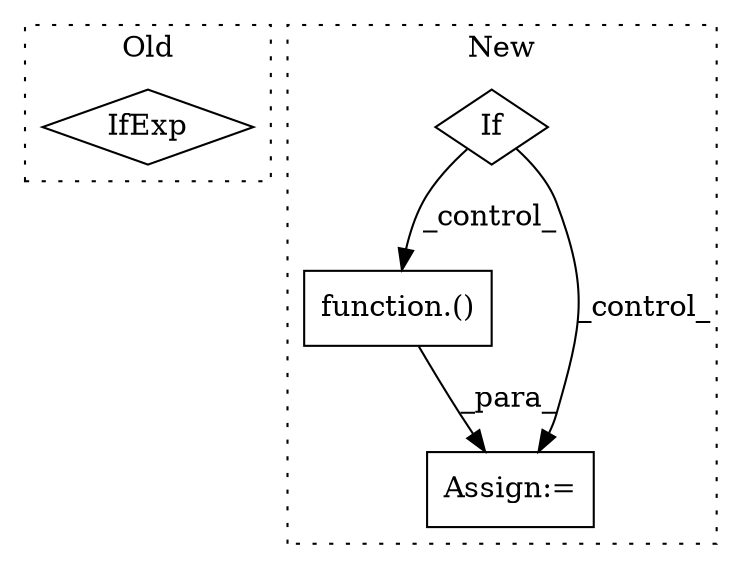 digraph G {
subgraph cluster0 {
1 [label="IfExp" a="51" s="946,988" l="4,6" shape="diamond"];
label = "Old";
style="dotted";
}
subgraph cluster1 {
2 [label="function.()" a="75" s="1692,1724" l="26,1" shape="box"];
3 [label="Assign:=" a="68" s="1689" l="3" shape="box"];
4 [label="If" a="96" s="1596" l="3" shape="diamond"];
label = "New";
style="dotted";
}
2 -> 3 [label="_para_"];
4 -> 3 [label="_control_"];
4 -> 2 [label="_control_"];
}